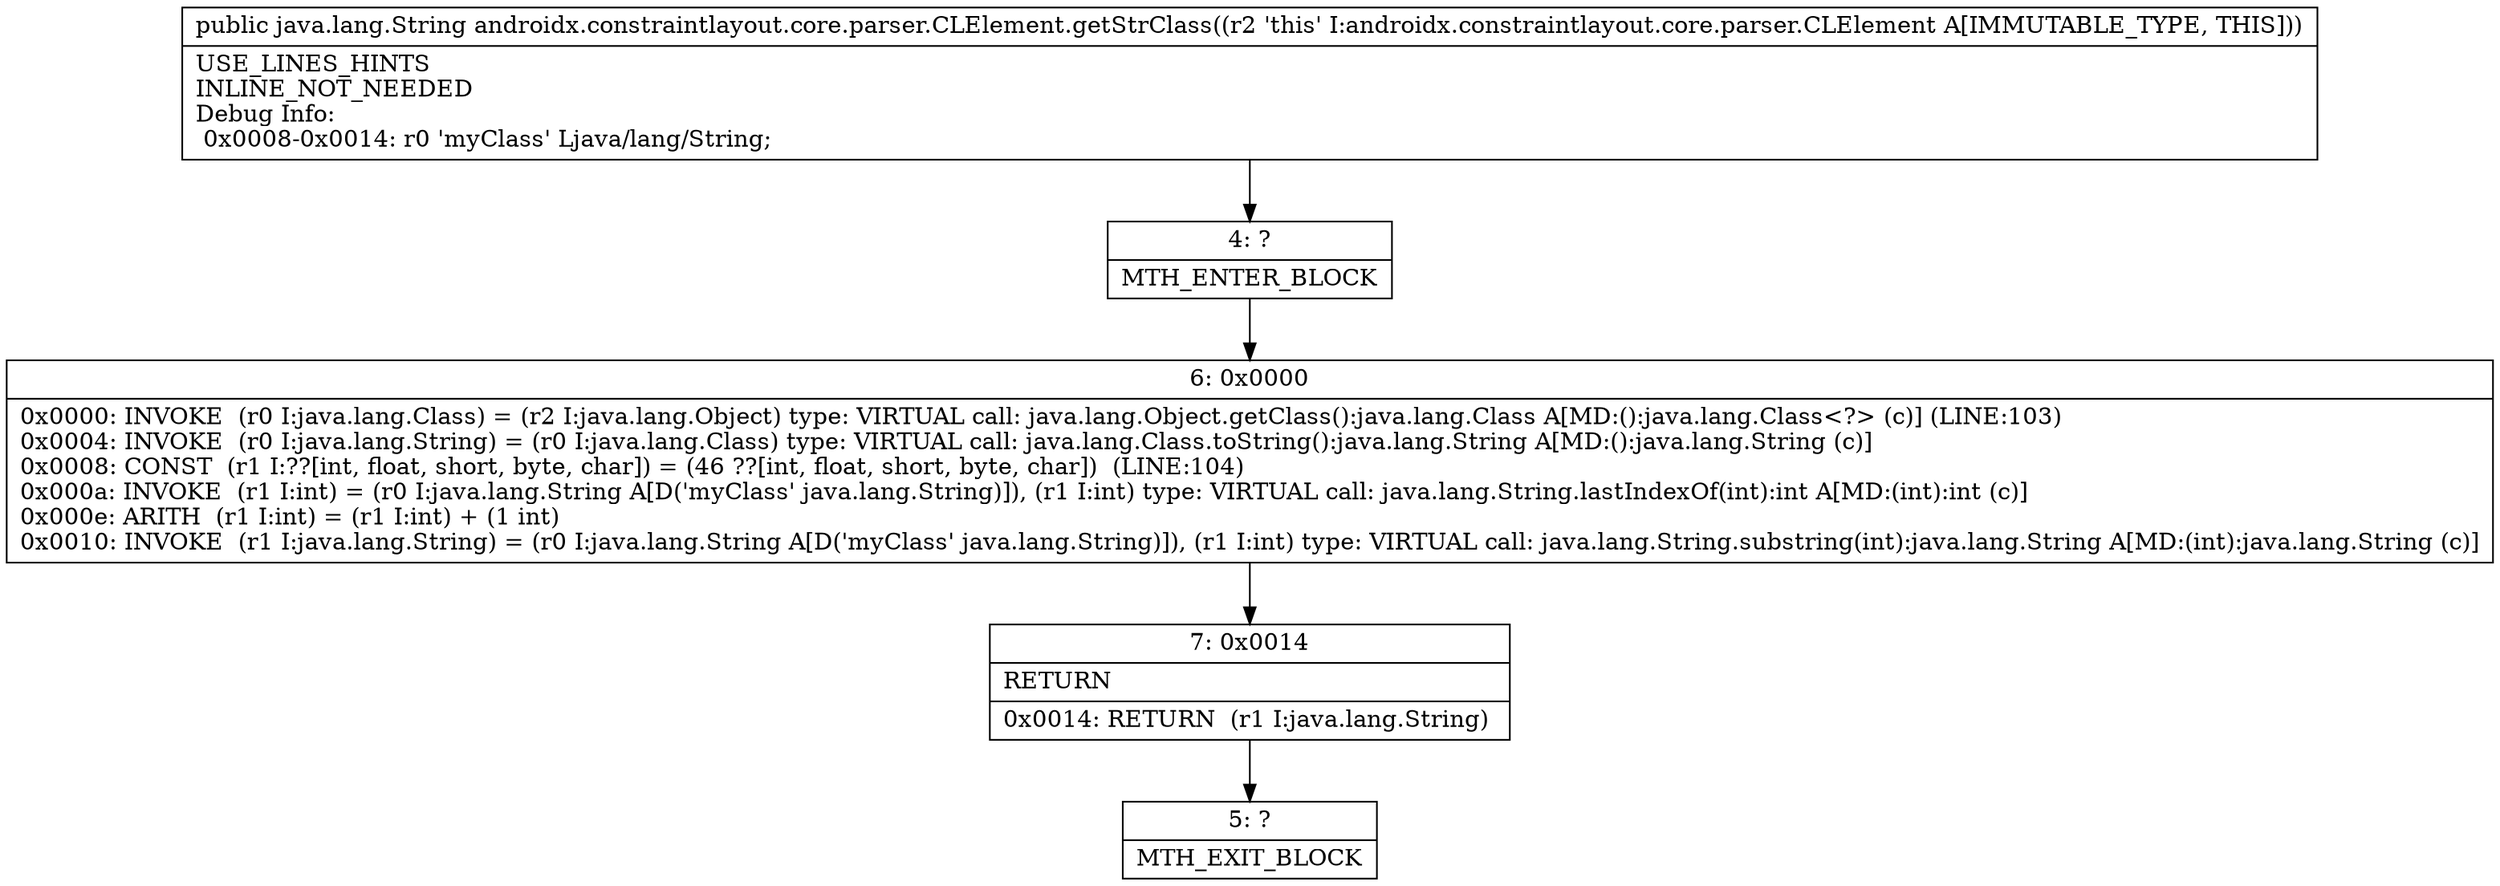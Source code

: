 digraph "CFG forandroidx.constraintlayout.core.parser.CLElement.getStrClass()Ljava\/lang\/String;" {
Node_4 [shape=record,label="{4\:\ ?|MTH_ENTER_BLOCK\l}"];
Node_6 [shape=record,label="{6\:\ 0x0000|0x0000: INVOKE  (r0 I:java.lang.Class) = (r2 I:java.lang.Object) type: VIRTUAL call: java.lang.Object.getClass():java.lang.Class A[MD:():java.lang.Class\<?\> (c)] (LINE:103)\l0x0004: INVOKE  (r0 I:java.lang.String) = (r0 I:java.lang.Class) type: VIRTUAL call: java.lang.Class.toString():java.lang.String A[MD:():java.lang.String (c)]\l0x0008: CONST  (r1 I:??[int, float, short, byte, char]) = (46 ??[int, float, short, byte, char])  (LINE:104)\l0x000a: INVOKE  (r1 I:int) = (r0 I:java.lang.String A[D('myClass' java.lang.String)]), (r1 I:int) type: VIRTUAL call: java.lang.String.lastIndexOf(int):int A[MD:(int):int (c)]\l0x000e: ARITH  (r1 I:int) = (r1 I:int) + (1 int) \l0x0010: INVOKE  (r1 I:java.lang.String) = (r0 I:java.lang.String A[D('myClass' java.lang.String)]), (r1 I:int) type: VIRTUAL call: java.lang.String.substring(int):java.lang.String A[MD:(int):java.lang.String (c)]\l}"];
Node_7 [shape=record,label="{7\:\ 0x0014|RETURN\l|0x0014: RETURN  (r1 I:java.lang.String) \l}"];
Node_5 [shape=record,label="{5\:\ ?|MTH_EXIT_BLOCK\l}"];
MethodNode[shape=record,label="{public java.lang.String androidx.constraintlayout.core.parser.CLElement.getStrClass((r2 'this' I:androidx.constraintlayout.core.parser.CLElement A[IMMUTABLE_TYPE, THIS]))  | USE_LINES_HINTS\lINLINE_NOT_NEEDED\lDebug Info:\l  0x0008\-0x0014: r0 'myClass' Ljava\/lang\/String;\l}"];
MethodNode -> Node_4;Node_4 -> Node_6;
Node_6 -> Node_7;
Node_7 -> Node_5;
}

